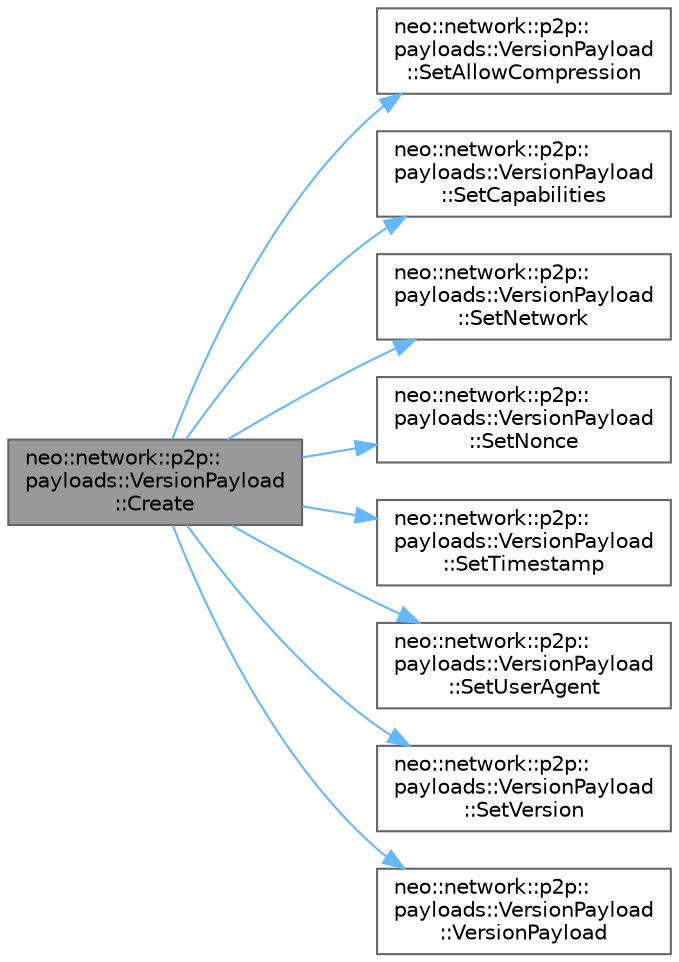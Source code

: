 digraph "neo::network::p2p::payloads::VersionPayload::Create"
{
 // LATEX_PDF_SIZE
  bgcolor="transparent";
  edge [fontname=Helvetica,fontsize=10,labelfontname=Helvetica,labelfontsize=10];
  node [fontname=Helvetica,fontsize=10,shape=box,height=0.2,width=0.4];
  rankdir="LR";
  Node1 [id="Node000001",label="neo::network::p2p::\lpayloads::VersionPayload\l::Create",height=0.2,width=0.4,color="gray40", fillcolor="grey60", style="filled", fontcolor="black",tooltip="Creates a new VersionPayload with the specified parameters."];
  Node1 -> Node2 [id="edge1_Node000001_Node000002",color="steelblue1",style="solid",tooltip=" "];
  Node2 [id="Node000002",label="neo::network::p2p::\lpayloads::VersionPayload\l::SetAllowCompression",height=0.2,width=0.4,color="grey40", fillcolor="white", style="filled",URL="$classneo_1_1network_1_1p2p_1_1payloads_1_1_version_payload.html#ab0c42ae29dc7106d2478377ba548d611",tooltip="Sets whether compression is allowed."];
  Node1 -> Node3 [id="edge2_Node000001_Node000003",color="steelblue1",style="solid",tooltip=" "];
  Node3 [id="Node000003",label="neo::network::p2p::\lpayloads::VersionPayload\l::SetCapabilities",height=0.2,width=0.4,color="grey40", fillcolor="white", style="filled",URL="$classneo_1_1network_1_1p2p_1_1payloads_1_1_version_payload.html#a00b0874506e87655331a049f280009a9",tooltip="Sets the capabilities."];
  Node1 -> Node4 [id="edge3_Node000001_Node000004",color="steelblue1",style="solid",tooltip=" "];
  Node4 [id="Node000004",label="neo::network::p2p::\lpayloads::VersionPayload\l::SetNetwork",height=0.2,width=0.4,color="grey40", fillcolor="white", style="filled",URL="$classneo_1_1network_1_1p2p_1_1payloads_1_1_version_payload.html#a0e510cd605c64d6f428f9bdd34999b39",tooltip="Sets the magic number of the network."];
  Node1 -> Node5 [id="edge4_Node000001_Node000005",color="steelblue1",style="solid",tooltip=" "];
  Node5 [id="Node000005",label="neo::network::p2p::\lpayloads::VersionPayload\l::SetNonce",height=0.2,width=0.4,color="grey40", fillcolor="white", style="filled",URL="$classneo_1_1network_1_1p2p_1_1payloads_1_1_version_payload.html#abc57cc85aef4b11b1d0091195318837b",tooltip="Sets the nonce."];
  Node1 -> Node6 [id="edge5_Node000001_Node000006",color="steelblue1",style="solid",tooltip=" "];
  Node6 [id="Node000006",label="neo::network::p2p::\lpayloads::VersionPayload\l::SetTimestamp",height=0.2,width=0.4,color="grey40", fillcolor="white", style="filled",URL="$classneo_1_1network_1_1p2p_1_1payloads_1_1_version_payload.html#ac42345c8f172dd7a127ddb5036c479fd",tooltip="Sets the timestamp."];
  Node1 -> Node7 [id="edge6_Node000001_Node000007",color="steelblue1",style="solid",tooltip=" "];
  Node7 [id="Node000007",label="neo::network::p2p::\lpayloads::VersionPayload\l::SetUserAgent",height=0.2,width=0.4,color="grey40", fillcolor="white", style="filled",URL="$classneo_1_1network_1_1p2p_1_1payloads_1_1_version_payload.html#a3144d10d967ab3aaeb3eb85c05150394",tooltip="Sets the user agent."];
  Node1 -> Node8 [id="edge7_Node000001_Node000008",color="steelblue1",style="solid",tooltip=" "];
  Node8 [id="Node000008",label="neo::network::p2p::\lpayloads::VersionPayload\l::SetVersion",height=0.2,width=0.4,color="grey40", fillcolor="white", style="filled",URL="$classneo_1_1network_1_1p2p_1_1payloads_1_1_version_payload.html#a8a3eb125340ff667bb53eb1d77f90199",tooltip="Sets the protocol version."];
  Node1 -> Node9 [id="edge8_Node000001_Node000009",color="steelblue1",style="solid",tooltip=" "];
  Node9 [id="Node000009",label="neo::network::p2p::\lpayloads::VersionPayload\l::VersionPayload",height=0.2,width=0.4,color="grey40", fillcolor="white", style="filled",URL="$classneo_1_1network_1_1p2p_1_1payloads_1_1_version_payload.html#a17359f8d119e6df326a8f331a92af7db",tooltip="Constructs an empty VersionPayload."];
}
